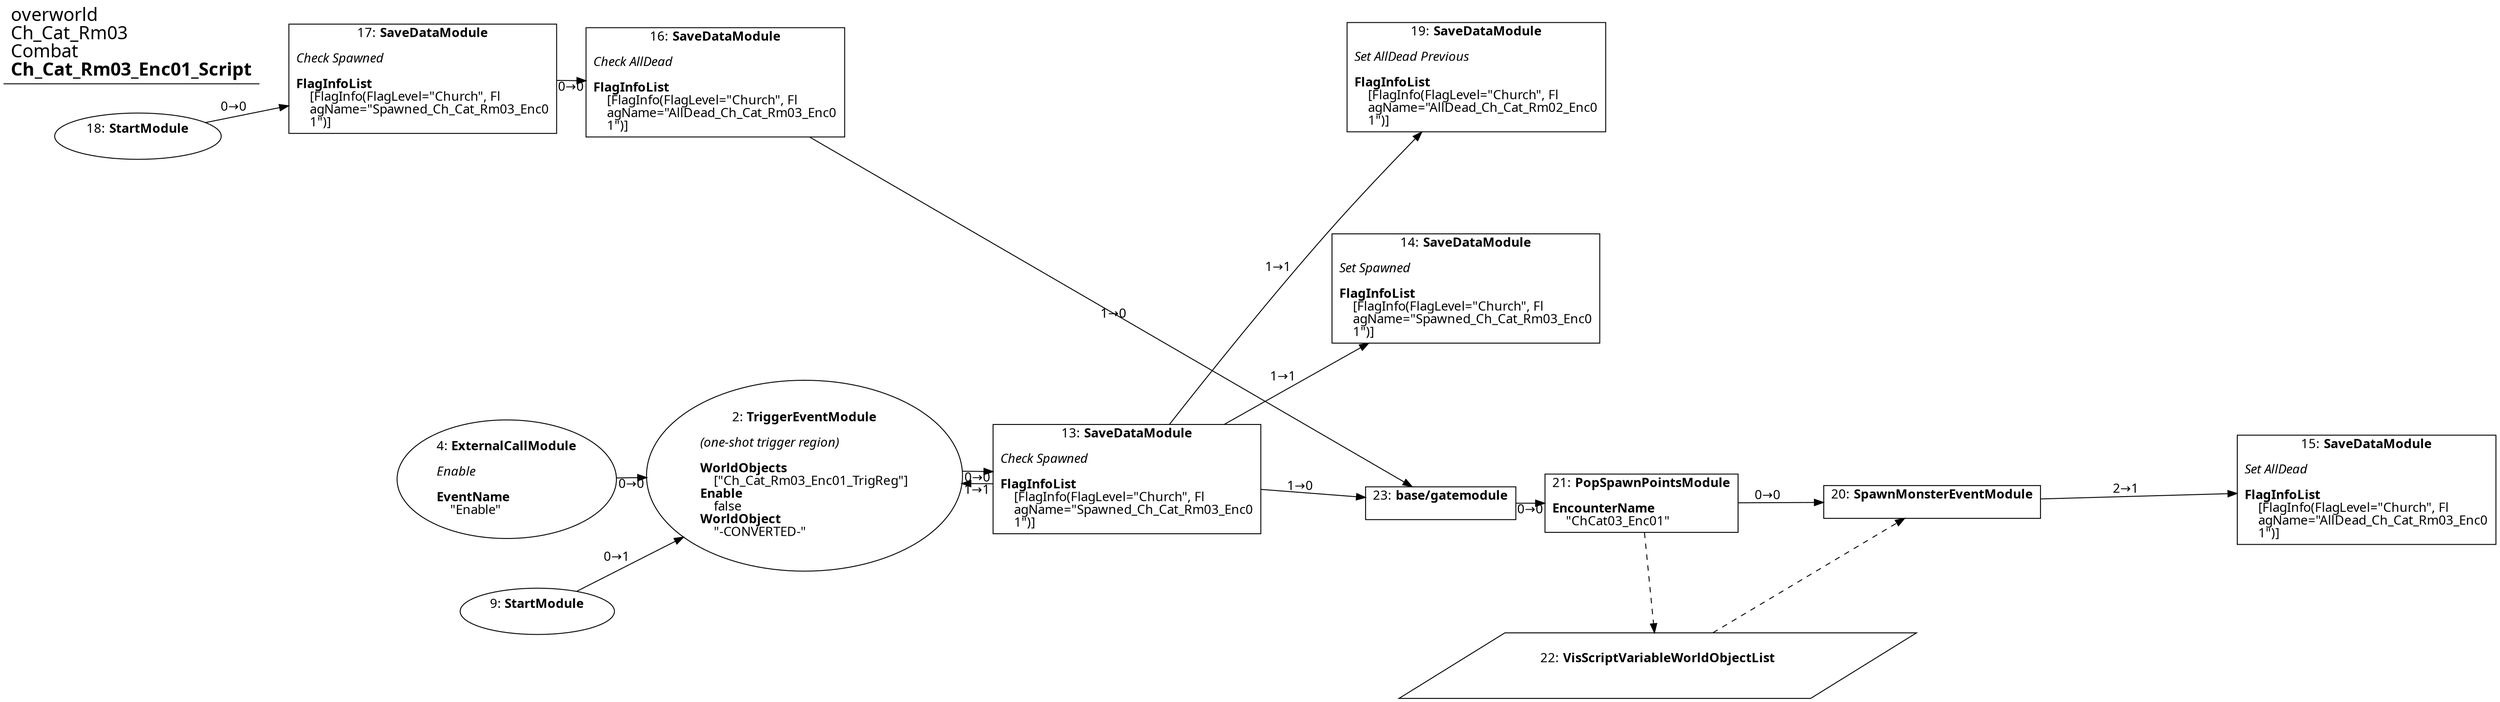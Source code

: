 digraph {
    layout = fdp;
    overlap = prism;
    sep = "+16";
    splines = spline;

    node [ shape = box ];

    graph [ fontname = "Segoe UI" ];
    node [ fontname = "Segoe UI" ];
    edge [ fontname = "Segoe UI" ];

    2 [ label = <2: <b>TriggerEventModule</b><br/><br/><i>(one-shot trigger region)<br align="left"/></i><br align="left"/><b>WorldObjects</b><br align="left"/>    [&quot;Ch_Cat_Rm03_Enc01_TrigReg&quot;]<br align="left"/><b>Enable</b><br align="left"/>    false<br align="left"/><b>WorldObject</b><br align="left"/>    &quot;-CONVERTED-&quot;<br align="left"/>> ];
    2 [ shape = oval ]
    2 [ pos = "-0.064,-0.13900001!" ];
    2 -> 13 [ label = "0→0" ];

    4 [ label = <4: <b>ExternalCallModule</b><br/><br/><i>Enable<br align="left"/></i><br align="left"/><b>EventName</b><br align="left"/>    &quot;Enable&quot;<br align="left"/>> ];
    4 [ shape = oval ]
    4 [ pos = "-0.27400002,-0.13800001!" ];
    4 -> 2 [ label = "0→0" ];

    9 [ label = <9: <b>StartModule</b><br/><br/>> ];
    9 [ shape = oval ]
    9 [ pos = "-0.25500003,-0.23900001!" ];
    9 -> 2 [ label = "0→1" ];

    13 [ label = <13: <b>SaveDataModule</b><br/><br/><i>Check Spawned<br align="left"/></i><br align="left"/><b>FlagInfoList</b><br align="left"/>    [FlagInfo(FlagLevel=&quot;Church&quot;, Fl<br align="left"/>    agName=&quot;Spawned_Ch_Cat_Rm03_Enc0<br align="left"/>    1&quot;)]<br align="left"/>> ];
    13 [ pos = "0.208,-0.13900001!" ];
    13 -> 2 [ label = "1→1" ];
    13 -> 14 [ label = "1→1" ];
    13 -> 19 [ label = "1→1" ];
    13 -> 23 [ label = "1→0" ];

    14 [ label = <14: <b>SaveDataModule</b><br/><br/><i>Set Spawned<br align="left"/></i><br align="left"/><b>FlagInfoList</b><br align="left"/>    [FlagInfo(FlagLevel=&quot;Church&quot;, Fl<br align="left"/>    agName=&quot;Spawned_Ch_Cat_Rm03_Enc0<br align="left"/>    1&quot;)]<br align="left"/>> ];
    14 [ pos = "0.49600002,0.018000001!" ];

    15 [ label = <15: <b>SaveDataModule</b><br/><br/><i>Set AllDead<br align="left"/></i><br align="left"/><b>FlagInfoList</b><br align="left"/>    [FlagInfo(FlagLevel=&quot;Church&quot;, Fl<br align="left"/>    agName=&quot;AllDead_Ch_Cat_Rm03_Enc0<br align="left"/>    1&quot;)]<br align="left"/>> ];
    15 [ pos = "1.2390001,-0.148!" ];

    16 [ label = <16: <b>SaveDataModule</b><br/><br/><i>Check AllDead<br align="left"/></i><br align="left"/><b>FlagInfoList</b><br align="left"/>    [FlagInfo(FlagLevel=&quot;Church&quot;, Fl<br align="left"/>    agName=&quot;AllDead_Ch_Cat_Rm03_Enc0<br align="left"/>    1&quot;)]<br align="left"/>> ];
    16 [ pos = "-0.17,0.17300001!" ];
    16 -> 23 [ label = "1→0" ];

    17 [ label = <17: <b>SaveDataModule</b><br/><br/><i>Check Spawned<br align="left"/></i><br align="left"/><b>FlagInfoList</b><br align="left"/>    [FlagInfo(FlagLevel=&quot;Church&quot;, Fl<br align="left"/>    agName=&quot;Spawned_Ch_Cat_Rm03_Enc0<br align="left"/>    1&quot;)]<br align="left"/>> ];
    17 [ pos = "-0.41900003,0.177!" ];
    17 -> 16 [ label = "0→0" ];

    18 [ label = <18: <b>StartModule</b><br/><br/>> ];
    18 [ shape = oval ]
    18 [ pos = "-0.6,0.17600001!" ];
    18 -> 17 [ label = "0→0" ];

    19 [ label = <19: <b>SaveDataModule</b><br/><br/><i>Set AllDead Previous<br align="left"/></i><br align="left"/><b>FlagInfoList</b><br align="left"/>    [FlagInfo(FlagLevel=&quot;Church&quot;, Fl<br align="left"/>    agName=&quot;AllDead_Ch_Cat_Rm02_Enc0<br align="left"/>    1&quot;)]<br align="left"/>> ];
    19 [ pos = "0.50100005,0.192!" ];

    20 [ label = <20: <b>SpawnMonsterEventModule</b><br/><br/>> ];
    20 [ pos = "0.87600005,-0.158!" ];
    20 -> 15 [ label = "2→1" ];
    22 -> 20 [ style = dashed ];

    21 [ label = <21: <b>PopSpawnPointsModule</b><br/><br/><b>EncounterName</b><br align="left"/>    &quot;ChCat03_Enc01&quot;<br align="left"/>> ];
    21 [ pos = "0.628,-0.15900001!" ];
    21 -> 20 [ label = "0→0" ];
    21 -> 22 [ style = dashed ];

    22 [ label = <22: <b>VisScriptVariableWorldObjectList</b><br/><br/>> ];
    22 [ shape = parallelogram ]
    22 [ pos = "0.65000004,-0.293!" ];

    23 [ label = <23: <b>base/gatemodule</b><br/><br/>> ];
    23 [ pos = "0.48900002,-0.15900001!" ];
    23 -> 21 [ label = "0→0" ];

    title [ pos = "-0.601,0.193!" ];
    title [ shape = underline ];
    title [ label = <<font point-size="20">overworld<br align="left"/>Ch_Cat_Rm03<br align="left"/>Combat<br align="left"/><b>Ch_Cat_Rm03_Enc01_Script</b><br align="left"/></font>> ];
}
